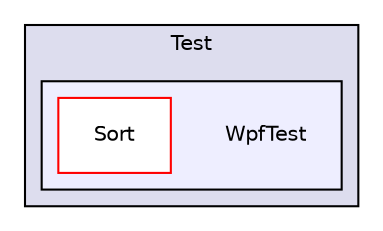 digraph "C:/Test/WpfTest" {
  compound=true
  node [ fontsize="10", fontname="Helvetica"];
  edge [ labelfontsize="10", labelfontname="Helvetica"];
  subgraph clusterdir_6d5c217c9eae548e9081888f919d6b07 {
    graph [ bgcolor="#ddddee", pencolor="black", label="Test" fontname="Helvetica", fontsize="10", URL="dir_6d5c217c9eae548e9081888f919d6b07.html"]
  subgraph clusterdir_7bd9b77b4b311e5afa4b9769fb29027f {
    graph [ bgcolor="#eeeeff", pencolor="black", label="" URL="dir_7bd9b77b4b311e5afa4b9769fb29027f.html"];
    dir_7bd9b77b4b311e5afa4b9769fb29027f [shape=plaintext label="WpfTest"];
    dir_43c92ecf0902ef1892d8bd991fbcc710 [shape=box label="Sort" color="red" fillcolor="white" style="filled" URL="dir_43c92ecf0902ef1892d8bd991fbcc710.html"];
  }
  }
}
